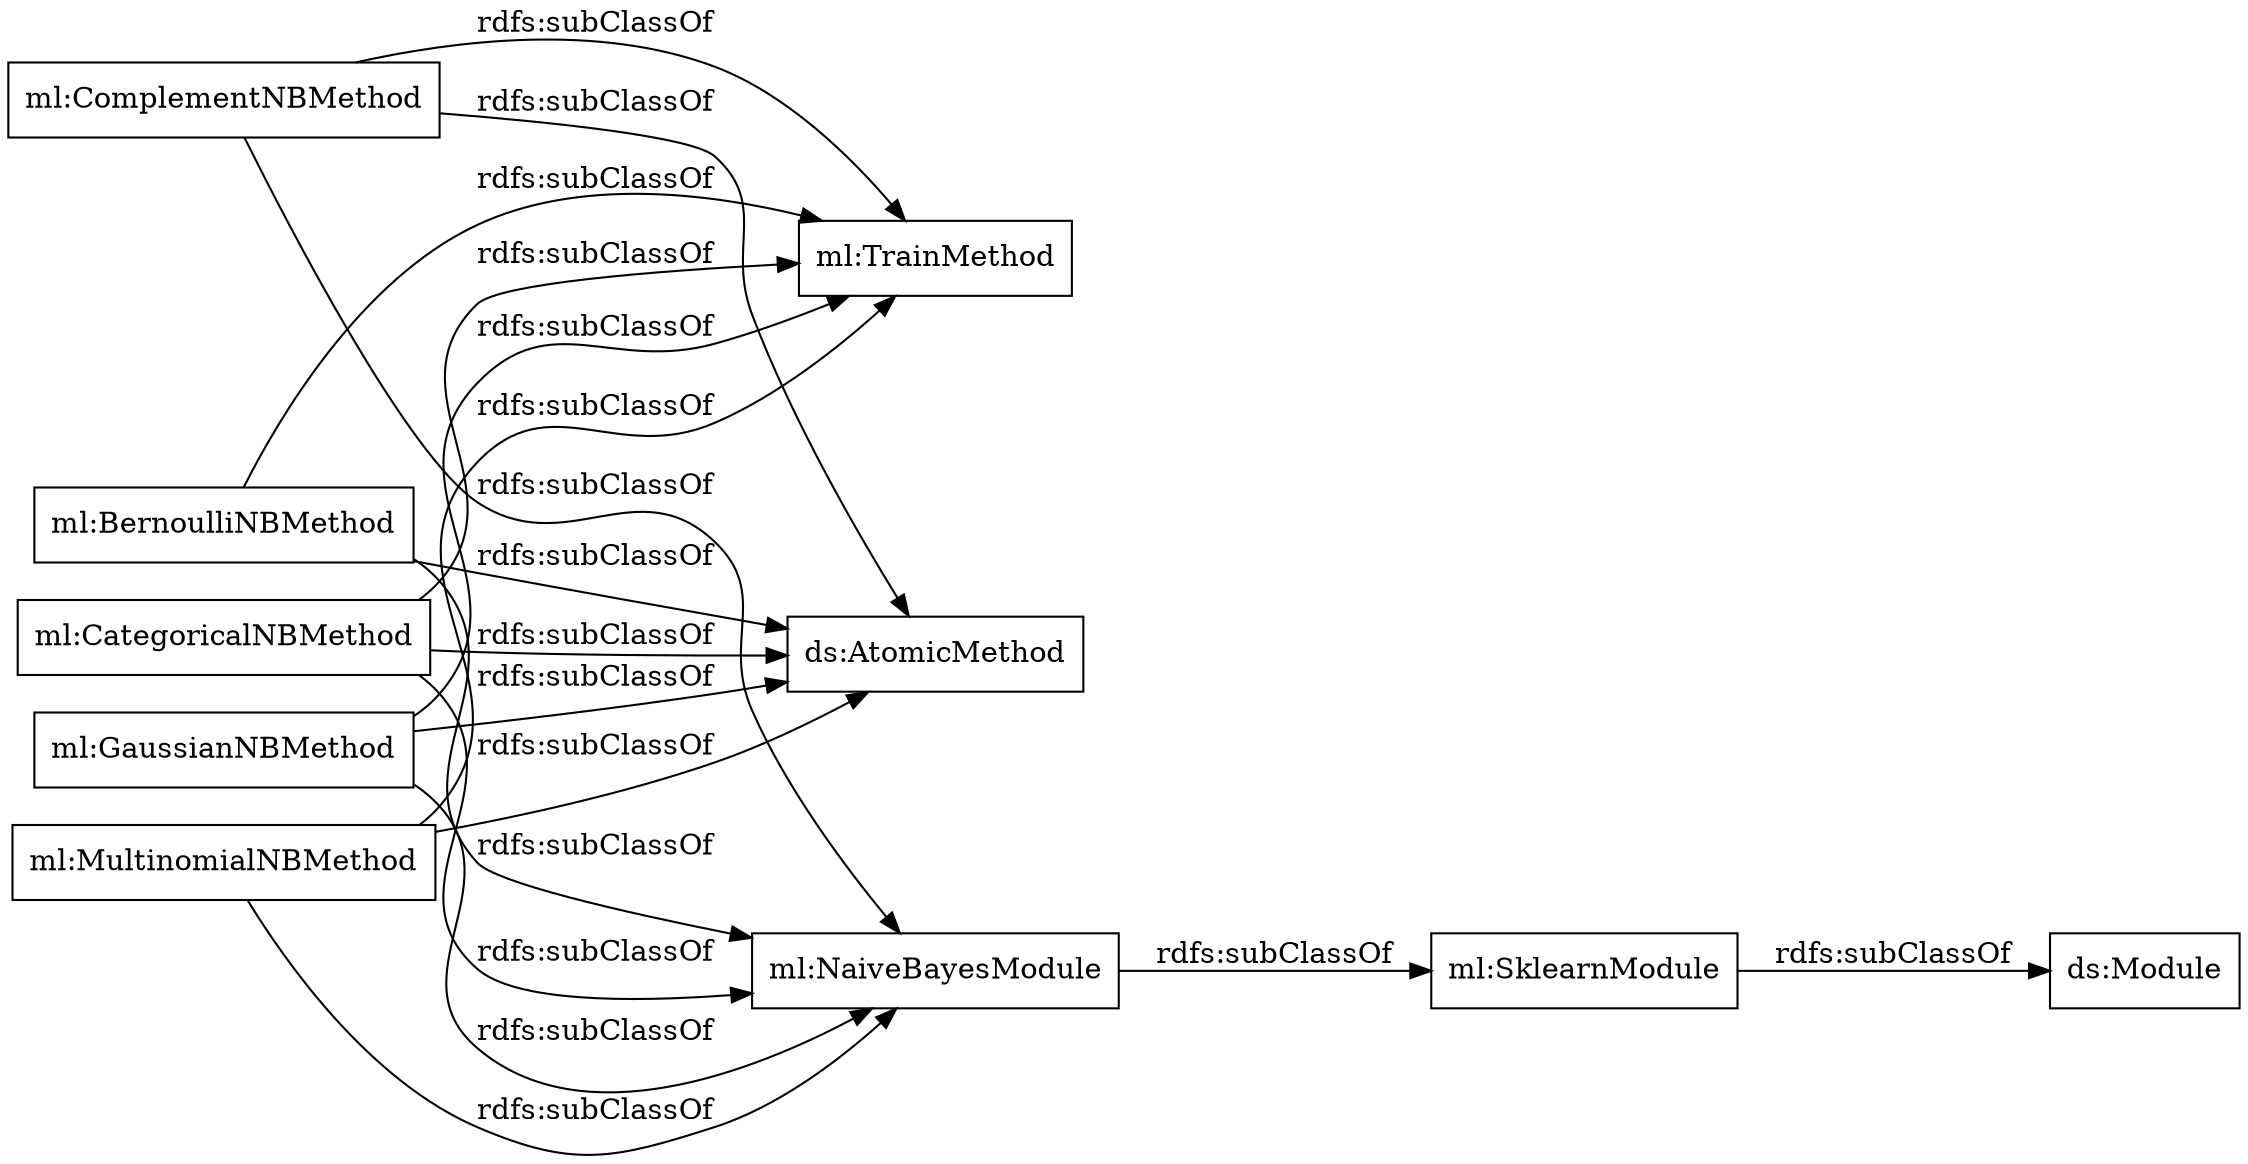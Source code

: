 digraph ar2dtool_diagram { 
rankdir=LR;
size="1000"
node [shape = rectangle, color="black"]; "ml:NaiveBayesModule" "ml:ComplementNBMethod" "ml:CategoricalNBMethod" "ml:BernoulliNBMethod" "ml:MultinomialNBMethod" "ml:GaussianNBMethod" "ml:SklearnModule" ; /*classes style*/
	"ml:SklearnModule" -> "ds:Module" [ label = "rdfs:subClassOf" ];
	"ml:NaiveBayesModule" -> "ml:SklearnModule" [ label = "rdfs:subClassOf" ];
	"ml:GaussianNBMethod" -> "ml:TrainMethod" [ label = "rdfs:subClassOf" ];
	"ml:GaussianNBMethod" -> "ml:NaiveBayesModule" [ label = "rdfs:subClassOf" ];
	"ml:GaussianNBMethod" -> "ds:AtomicMethod" [ label = "rdfs:subClassOf" ];
	"ml:MultinomialNBMethod" -> "ml:TrainMethod" [ label = "rdfs:subClassOf" ];
	"ml:MultinomialNBMethod" -> "ml:NaiveBayesModule" [ label = "rdfs:subClassOf" ];
	"ml:MultinomialNBMethod" -> "ds:AtomicMethod" [ label = "rdfs:subClassOf" ];
	"ml:ComplementNBMethod" -> "ml:TrainMethod" [ label = "rdfs:subClassOf" ];
	"ml:ComplementNBMethod" -> "ml:NaiveBayesModule" [ label = "rdfs:subClassOf" ];
	"ml:ComplementNBMethod" -> "ds:AtomicMethod" [ label = "rdfs:subClassOf" ];
	"ml:BernoulliNBMethod" -> "ml:TrainMethod" [ label = "rdfs:subClassOf" ];
	"ml:BernoulliNBMethod" -> "ml:NaiveBayesModule" [ label = "rdfs:subClassOf" ];
	"ml:BernoulliNBMethod" -> "ds:AtomicMethod" [ label = "rdfs:subClassOf" ];
	"ml:CategoricalNBMethod" -> "ml:TrainMethod" [ label = "rdfs:subClassOf" ];
	"ml:CategoricalNBMethod" -> "ml:NaiveBayesModule" [ label = "rdfs:subClassOf" ];
	"ml:CategoricalNBMethod" -> "ds:AtomicMethod" [ label = "rdfs:subClassOf" ];

}
